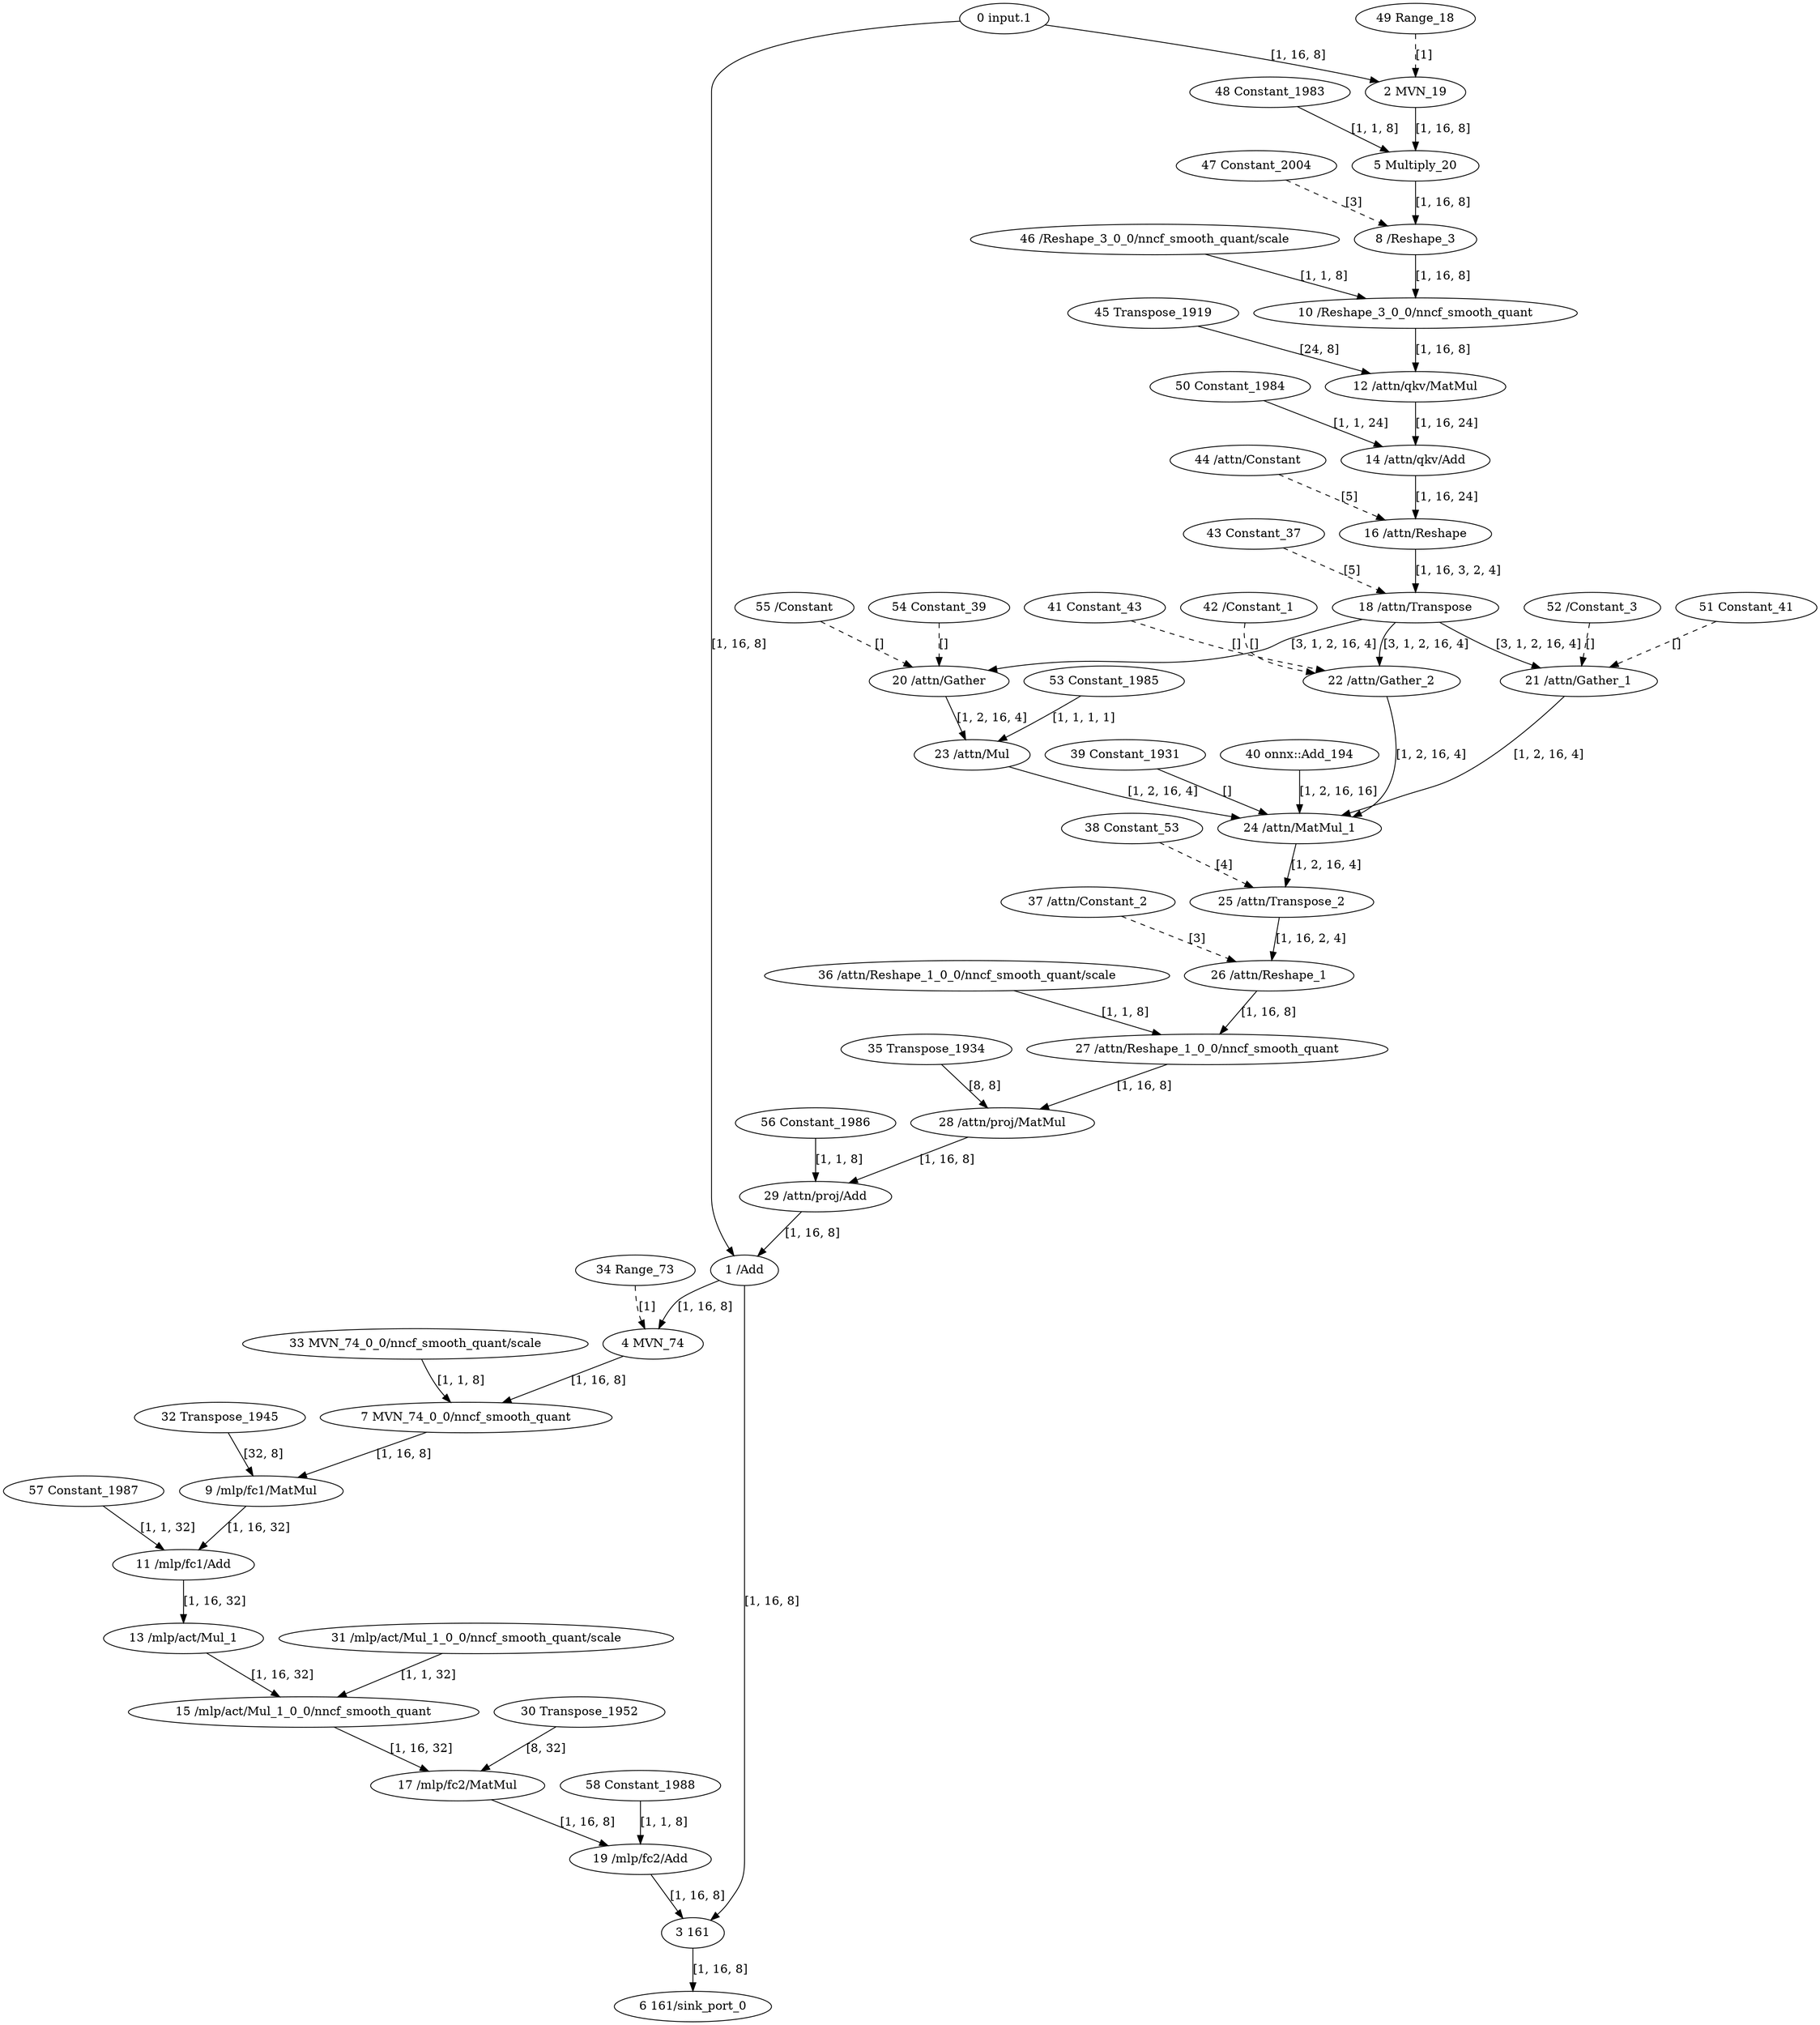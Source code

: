 strict digraph {
"0 input.1" [id=0, type=Parameter];
"1 /Add" [id=1, type=Add];
"2 MVN_19" [id=2, type=MVN];
"3 161" [id=3, type=Add];
"4 MVN_74" [id=4, type=MVN];
"5 Multiply_20" [id=5, type=Multiply];
"6 161/sink_port_0" [id=6, type=Result];
"7 MVN_74_0_0/nncf_smooth_quant" [id=7, type=Multiply];
"8 /Reshape_3" [id=8, type=Reshape];
"9 /mlp/fc1/MatMul" [id=9, type=MatMul];
"10 /Reshape_3_0_0/nncf_smooth_quant" [id=10, type=Multiply];
"11 /mlp/fc1/Add" [id=11, type=Add];
"12 /attn/qkv/MatMul" [id=12, type=MatMul];
"13 /mlp/act/Mul_1" [id=13, type=Gelu];
"14 /attn/qkv/Add" [id=14, type=Add];
"15 /mlp/act/Mul_1_0_0/nncf_smooth_quant" [id=15, type=Multiply];
"16 /attn/Reshape" [id=16, type=Reshape];
"17 /mlp/fc2/MatMul" [id=17, type=MatMul];
"18 /attn/Transpose" [id=18, type=Transpose];
"19 /mlp/fc2/Add" [id=19, type=Add];
"20 /attn/Gather" [id=20, type=Gather];
"21 /attn/Gather_1" [id=21, type=Gather];
"22 /attn/Gather_2" [id=22, type=Gather];
"23 /attn/Mul" [id=23, type=Multiply];
"24 /attn/MatMul_1" [id=24, type=ScaledDotProductAttention];
"25 /attn/Transpose_2" [id=25, type=Transpose];
"26 /attn/Reshape_1" [id=26, type=Reshape];
"27 /attn/Reshape_1_0_0/nncf_smooth_quant" [id=27, type=Multiply];
"28 /attn/proj/MatMul" [id=28, type=MatMul];
"29 /attn/proj/Add" [id=29, type=Add];
"30 Transpose_1952" [id=30, type=Constant];
"31 /mlp/act/Mul_1_0_0/nncf_smooth_quant/scale" [id=31, type=Constant];
"32 Transpose_1945" [id=32, type=Constant];
"33 MVN_74_0_0/nncf_smooth_quant/scale" [id=33, type=Constant];
"34 Range_73" [id=34, type=Constant];
"35 Transpose_1934" [id=35, type=Constant];
"36 /attn/Reshape_1_0_0/nncf_smooth_quant/scale" [id=36, type=Constant];
"37 /attn/Constant_2" [id=37, type=Constant];
"38 Constant_53" [id=38, type=Constant];
"39 Constant_1931" [id=39, type=Constant];
"40 onnx^^Add_194" [id=40, type=Constant, label="40 onnx::Add_194"];
"41 Constant_43" [id=41, type=Constant];
"42 /Constant_1" [id=42, type=Constant];
"43 Constant_37" [id=43, type=Constant];
"44 /attn/Constant" [id=44, type=Constant];
"45 Transpose_1919" [id=45, type=Constant];
"46 /Reshape_3_0_0/nncf_smooth_quant/scale" [id=46, type=Constant];
"47 Constant_2004" [id=47, type=Constant];
"48 Constant_1983" [id=48, type=Constant];
"49 Range_18" [id=49, type=Constant];
"50 Constant_1984" [id=50, type=Constant];
"51 Constant_41" [id=51, type=Constant];
"52 /Constant_3" [id=52, type=Constant];
"53 Constant_1985" [id=53, type=Constant];
"54 Constant_39" [id=54, type=Constant];
"55 /Constant" [id=55, type=Constant];
"56 Constant_1986" [id=56, type=Constant];
"57 Constant_1987" [id=57, type=Constant];
"58 Constant_1988" [id=58, type=Constant];
"0 input.1" -> "1 /Add" [style=solid, label="[1, 16, 8]"];
"0 input.1" -> "2 MVN_19" [style=solid, label="[1, 16, 8]"];
"1 /Add" -> "3 161" [style=solid, label="[1, 16, 8]"];
"1 /Add" -> "4 MVN_74" [style=solid, label="[1, 16, 8]"];
"2 MVN_19" -> "5 Multiply_20" [style=solid, label="[1, 16, 8]"];
"3 161" -> "6 161/sink_port_0" [style=solid, label="[1, 16, 8]"];
"4 MVN_74" -> "7 MVN_74_0_0/nncf_smooth_quant" [style=solid, label="[1, 16, 8]"];
"5 Multiply_20" -> "8 /Reshape_3" [style=solid, label="[1, 16, 8]"];
"7 MVN_74_0_0/nncf_smooth_quant" -> "9 /mlp/fc1/MatMul" [style=solid, label="[1, 16, 8]"];
"8 /Reshape_3" -> "10 /Reshape_3_0_0/nncf_smooth_quant" [style=solid, label="[1, 16, 8]"];
"9 /mlp/fc1/MatMul" -> "11 /mlp/fc1/Add" [style=solid, label="[1, 16, 32]"];
"10 /Reshape_3_0_0/nncf_smooth_quant" -> "12 /attn/qkv/MatMul" [style=solid, label="[1, 16, 8]"];
"11 /mlp/fc1/Add" -> "13 /mlp/act/Mul_1" [style=solid, label="[1, 16, 32]"];
"12 /attn/qkv/MatMul" -> "14 /attn/qkv/Add" [style=solid, label="[1, 16, 24]"];
"13 /mlp/act/Mul_1" -> "15 /mlp/act/Mul_1_0_0/nncf_smooth_quant" [style=solid, label="[1, 16, 32]"];
"14 /attn/qkv/Add" -> "16 /attn/Reshape" [style=solid, label="[1, 16, 24]"];
"15 /mlp/act/Mul_1_0_0/nncf_smooth_quant" -> "17 /mlp/fc2/MatMul" [style=solid, label="[1, 16, 32]"];
"16 /attn/Reshape" -> "18 /attn/Transpose" [style=solid, label="[1, 16, 3, 2, 4]"];
"17 /mlp/fc2/MatMul" -> "19 /mlp/fc2/Add" [style=solid, label="[1, 16, 8]"];
"18 /attn/Transpose" -> "20 /attn/Gather" [style=solid, label="[3, 1, 2, 16, 4]"];
"18 /attn/Transpose" -> "21 /attn/Gather_1" [style=solid, label="[3, 1, 2, 16, 4]"];
"18 /attn/Transpose" -> "22 /attn/Gather_2" [style=solid, label="[3, 1, 2, 16, 4]"];
"19 /mlp/fc2/Add" -> "3 161" [style=solid, label="[1, 16, 8]"];
"20 /attn/Gather" -> "23 /attn/Mul" [style=solid, label="[1, 2, 16, 4]"];
"21 /attn/Gather_1" -> "24 /attn/MatMul_1" [style=solid, label="[1, 2, 16, 4]"];
"22 /attn/Gather_2" -> "24 /attn/MatMul_1" [style=solid, label="[1, 2, 16, 4]"];
"23 /attn/Mul" -> "24 /attn/MatMul_1" [style=solid, label="[1, 2, 16, 4]"];
"24 /attn/MatMul_1" -> "25 /attn/Transpose_2" [style=solid, label="[1, 2, 16, 4]"];
"25 /attn/Transpose_2" -> "26 /attn/Reshape_1" [style=solid, label="[1, 16, 2, 4]"];
"26 /attn/Reshape_1" -> "27 /attn/Reshape_1_0_0/nncf_smooth_quant" [style=solid, label="[1, 16, 8]"];
"27 /attn/Reshape_1_0_0/nncf_smooth_quant" -> "28 /attn/proj/MatMul" [style=solid, label="[1, 16, 8]"];
"28 /attn/proj/MatMul" -> "29 /attn/proj/Add" [style=solid, label="[1, 16, 8]"];
"29 /attn/proj/Add" -> "1 /Add" [style=solid, label="[1, 16, 8]"];
"30 Transpose_1952" -> "17 /mlp/fc2/MatMul" [style=solid, label="[8, 32]"];
"31 /mlp/act/Mul_1_0_0/nncf_smooth_quant/scale" -> "15 /mlp/act/Mul_1_0_0/nncf_smooth_quant" [style=solid, label="[1, 1, 32]"];
"32 Transpose_1945" -> "9 /mlp/fc1/MatMul" [style=solid, label="[32, 8]"];
"33 MVN_74_0_0/nncf_smooth_quant/scale" -> "7 MVN_74_0_0/nncf_smooth_quant" [style=solid, label="[1, 1, 8]"];
"34 Range_73" -> "4 MVN_74" [style=dashed, label="[1]"];
"35 Transpose_1934" -> "28 /attn/proj/MatMul" [style=solid, label="[8, 8]"];
"36 /attn/Reshape_1_0_0/nncf_smooth_quant/scale" -> "27 /attn/Reshape_1_0_0/nncf_smooth_quant" [style=solid, label="[1, 1, 8]"];
"37 /attn/Constant_2" -> "26 /attn/Reshape_1" [style=dashed, label="[3]"];
"38 Constant_53" -> "25 /attn/Transpose_2" [style=dashed, label="[4]"];
"39 Constant_1931" -> "24 /attn/MatMul_1" [style=solid, label="[]"];
"40 onnx^^Add_194" -> "24 /attn/MatMul_1" [style=solid, label="[1, 2, 16, 16]"];
"41 Constant_43" -> "22 /attn/Gather_2" [style=dashed, label="[]"];
"42 /Constant_1" -> "22 /attn/Gather_2" [style=dashed, label="[]"];
"43 Constant_37" -> "18 /attn/Transpose" [style=dashed, label="[5]"];
"44 /attn/Constant" -> "16 /attn/Reshape" [style=dashed, label="[5]"];
"45 Transpose_1919" -> "12 /attn/qkv/MatMul" [style=solid, label="[24, 8]"];
"46 /Reshape_3_0_0/nncf_smooth_quant/scale" -> "10 /Reshape_3_0_0/nncf_smooth_quant" [style=solid, label="[1, 1, 8]"];
"47 Constant_2004" -> "8 /Reshape_3" [style=dashed, label="[3]"];
"48 Constant_1983" -> "5 Multiply_20" [style=solid, label="[1, 1, 8]"];
"49 Range_18" -> "2 MVN_19" [style=dashed, label="[1]"];
"50 Constant_1984" -> "14 /attn/qkv/Add" [style=solid, label="[1, 1, 24]"];
"51 Constant_41" -> "21 /attn/Gather_1" [style=dashed, label="[]"];
"52 /Constant_3" -> "21 /attn/Gather_1" [style=dashed, label="[]"];
"53 Constant_1985" -> "23 /attn/Mul" [style=solid, label="[1, 1, 1, 1]"];
"54 Constant_39" -> "20 /attn/Gather" [style=dashed, label="[]"];
"55 /Constant" -> "20 /attn/Gather" [style=dashed, label="[]"];
"56 Constant_1986" -> "29 /attn/proj/Add" [style=solid, label="[1, 1, 8]"];
"57 Constant_1987" -> "11 /mlp/fc1/Add" [style=solid, label="[1, 1, 32]"];
"58 Constant_1988" -> "19 /mlp/fc2/Add" [style=solid, label="[1, 1, 8]"];
}
